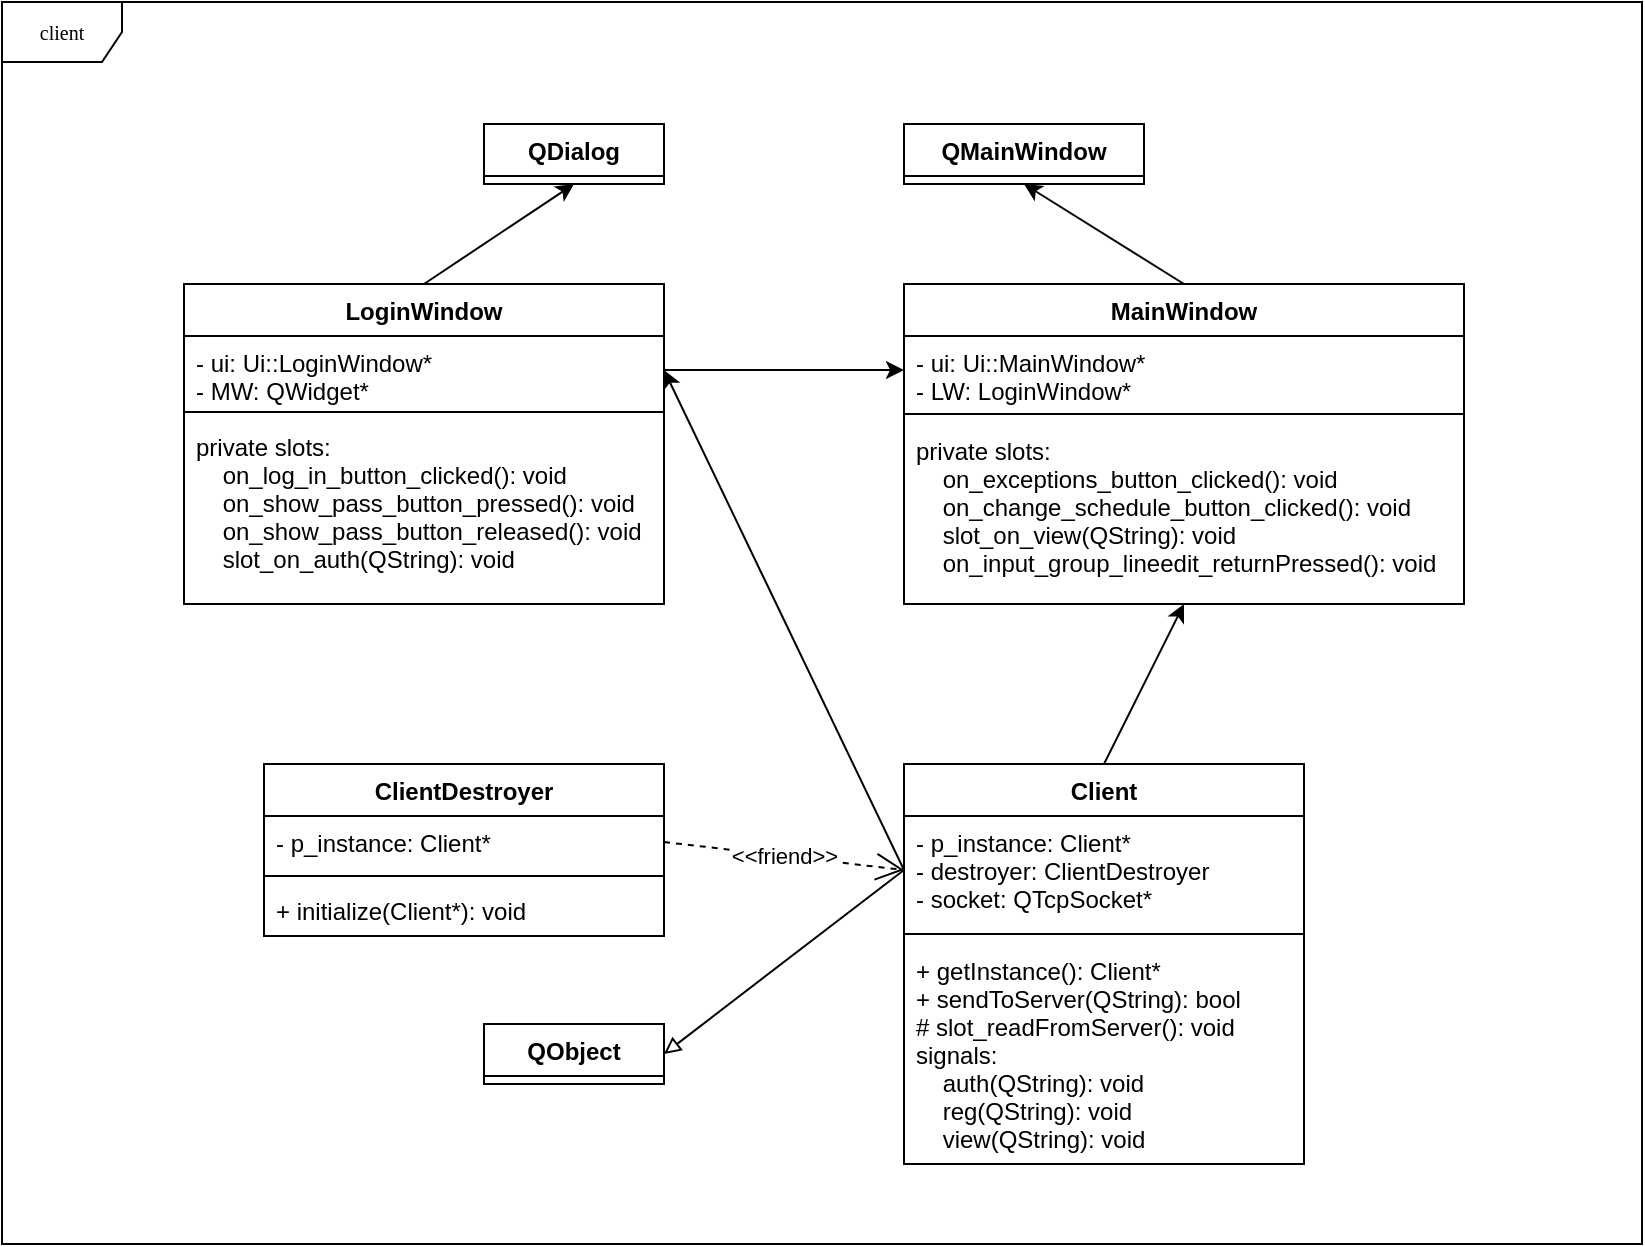<mxfile version="20.8.16" type="device"><diagram name="Page-1" id="c4acf3e9-155e-7222-9cf6-157b1a14988f"><mxGraphModel dx="463" dy="836" grid="1" gridSize="10" guides="1" tooltips="1" connect="1" arrows="1" fold="1" page="1" pageScale="1" pageWidth="850" pageHeight="1100" background="none" math="0" shadow="0"><root><mxCell id="0"/><mxCell id="1" parent="0"/><mxCell id="17acba5748e5396b-1" value="client" style="shape=umlFrame;whiteSpace=wrap;html=1;rounded=0;shadow=0;comic=0;labelBackgroundColor=none;strokeWidth=1;fontFamily=Verdana;fontSize=10;align=center;" parent="1" vertex="1"><mxGeometry x="869" y="19" width="820" height="621" as="geometry"/></mxCell><mxCell id="vYdNc_PE8MDjh0I0QIps-7" value="LoginWindow" style="swimlane;fontStyle=1;align=center;verticalAlign=top;childLayout=stackLayout;horizontal=1;startSize=26;horizontalStack=0;resizeParent=1;resizeParentMax=0;resizeLast=0;collapsible=1;marginBottom=0;" parent="1" vertex="1"><mxGeometry x="960" y="160" width="240" height="160" as="geometry"/></mxCell><mxCell id="vYdNc_PE8MDjh0I0QIps-8" value="- ui: Ui::LoginWindow*&#10;- MW: QWidget*" style="text;strokeColor=none;fillColor=none;align=left;verticalAlign=top;spacingLeft=4;spacingRight=4;overflow=hidden;rotatable=0;points=[[0,0.5],[1,0.5]];portConstraint=eastwest;" parent="vYdNc_PE8MDjh0I0QIps-7" vertex="1"><mxGeometry y="26" width="240" height="34" as="geometry"/></mxCell><mxCell id="vYdNc_PE8MDjh0I0QIps-9" value="" style="line;strokeWidth=1;fillColor=none;align=left;verticalAlign=middle;spacingTop=-1;spacingLeft=3;spacingRight=3;rotatable=0;labelPosition=right;points=[];portConstraint=eastwest;strokeColor=inherit;" parent="vYdNc_PE8MDjh0I0QIps-7" vertex="1"><mxGeometry y="60" width="240" height="8" as="geometry"/></mxCell><mxCell id="vYdNc_PE8MDjh0I0QIps-10" value="private slots:&#10;    on_log_in_button_clicked(): void&#10;    on_show_pass_button_pressed(): void&#10;    on_show_pass_button_released(): void&#10;    slot_on_auth(QString): void" style="text;strokeColor=none;fillColor=none;align=left;verticalAlign=top;spacingLeft=4;spacingRight=4;overflow=hidden;rotatable=0;points=[[0,0.5],[1,0.5]];portConstraint=eastwest;" parent="vYdNc_PE8MDjh0I0QIps-7" vertex="1"><mxGeometry y="68" width="240" height="92" as="geometry"/></mxCell><mxCell id="vYdNc_PE8MDjh0I0QIps-11" value="ClientDestroyer" style="swimlane;fontStyle=1;align=center;verticalAlign=top;childLayout=stackLayout;horizontal=1;startSize=26;horizontalStack=0;resizeParent=1;resizeParentMax=0;resizeLast=0;collapsible=1;marginBottom=0;" parent="1" vertex="1"><mxGeometry x="1000" y="400" width="200" height="86" as="geometry"/></mxCell><mxCell id="vYdNc_PE8MDjh0I0QIps-12" value="- p_instance: Client*" style="text;strokeColor=none;fillColor=none;align=left;verticalAlign=top;spacingLeft=4;spacingRight=4;overflow=hidden;rotatable=0;points=[[0,0.5],[1,0.5]];portConstraint=eastwest;" parent="vYdNc_PE8MDjh0I0QIps-11" vertex="1"><mxGeometry y="26" width="200" height="26" as="geometry"/></mxCell><mxCell id="vYdNc_PE8MDjh0I0QIps-13" value="" style="line;strokeWidth=1;fillColor=none;align=left;verticalAlign=middle;spacingTop=-1;spacingLeft=3;spacingRight=3;rotatable=0;labelPosition=right;points=[];portConstraint=eastwest;strokeColor=inherit;" parent="vYdNc_PE8MDjh0I0QIps-11" vertex="1"><mxGeometry y="52" width="200" height="8" as="geometry"/></mxCell><mxCell id="vYdNc_PE8MDjh0I0QIps-14" value="+ initialize(Client*): void" style="text;strokeColor=none;fillColor=none;align=left;verticalAlign=top;spacingLeft=4;spacingRight=4;overflow=hidden;rotatable=0;points=[[0,0.5],[1,0.5]];portConstraint=eastwest;" parent="vYdNc_PE8MDjh0I0QIps-11" vertex="1"><mxGeometry y="60" width="200" height="26" as="geometry"/></mxCell><mxCell id="vYdNc_PE8MDjh0I0QIps-15" value="MainWindow" style="swimlane;fontStyle=1;align=center;verticalAlign=top;childLayout=stackLayout;horizontal=1;startSize=26;horizontalStack=0;resizeParent=1;resizeParentMax=0;resizeLast=0;collapsible=1;marginBottom=0;" parent="1" vertex="1"><mxGeometry x="1320" y="160" width="280" height="160" as="geometry"/></mxCell><mxCell id="vYdNc_PE8MDjh0I0QIps-16" value="- ui: Ui::MainWindow*&#10;- LW: LoginWindow*" style="text;strokeColor=none;fillColor=none;align=left;verticalAlign=top;spacingLeft=4;spacingRight=4;overflow=hidden;rotatable=0;points=[[0,0.5],[1,0.5]];portConstraint=eastwest;" parent="vYdNc_PE8MDjh0I0QIps-15" vertex="1"><mxGeometry y="26" width="280" height="34" as="geometry"/></mxCell><mxCell id="vYdNc_PE8MDjh0I0QIps-17" value="" style="line;strokeWidth=1;fillColor=none;align=left;verticalAlign=middle;spacingTop=-1;spacingLeft=3;spacingRight=3;rotatable=0;labelPosition=right;points=[];portConstraint=eastwest;strokeColor=inherit;" parent="vYdNc_PE8MDjh0I0QIps-15" vertex="1"><mxGeometry y="60" width="280" height="10" as="geometry"/></mxCell><mxCell id="vYdNc_PE8MDjh0I0QIps-18" value="private slots:&#10;    on_exceptions_button_clicked(): void&#10;    on_change_schedule_button_clicked(): void&#10;    slot_on_view(QString): void&#10;    on_input_group_lineedit_returnPressed(): void" style="text;strokeColor=none;fillColor=none;align=left;verticalAlign=top;spacingLeft=4;spacingRight=4;overflow=hidden;rotatable=0;points=[[0,0.5],[1,0.5]];portConstraint=eastwest;" parent="vYdNc_PE8MDjh0I0QIps-15" vertex="1"><mxGeometry y="70" width="280" height="90" as="geometry"/></mxCell><mxCell id="vYdNc_PE8MDjh0I0QIps-19" value="Client" style="swimlane;fontStyle=1;align=center;verticalAlign=top;childLayout=stackLayout;horizontal=1;startSize=26;horizontalStack=0;resizeParent=1;resizeParentMax=0;resizeLast=0;collapsible=1;marginBottom=0;" parent="1" vertex="1"><mxGeometry x="1320" y="400" width="200" height="200" as="geometry"><mxRectangle x="600" y="440" width="130" height="30" as="alternateBounds"/></mxGeometry></mxCell><mxCell id="vYdNc_PE8MDjh0I0QIps-20" value="- p_instance: Client*&#10;- destroyer: ClientDestroyer&#10;- socket: QTcpSocket*" style="text;strokeColor=none;fillColor=none;align=left;verticalAlign=top;spacingLeft=4;spacingRight=4;overflow=hidden;rotatable=0;points=[[0,0.5],[1,0.5]];portConstraint=eastwest;" parent="vYdNc_PE8MDjh0I0QIps-19" vertex="1"><mxGeometry y="26" width="200" height="54" as="geometry"/></mxCell><mxCell id="vYdNc_PE8MDjh0I0QIps-21" value="" style="line;strokeWidth=1;fillColor=none;align=left;verticalAlign=middle;spacingTop=-1;spacingLeft=3;spacingRight=3;rotatable=0;labelPosition=right;points=[];portConstraint=eastwest;strokeColor=inherit;" parent="vYdNc_PE8MDjh0I0QIps-19" vertex="1"><mxGeometry y="80" width="200" height="10" as="geometry"/></mxCell><mxCell id="vYdNc_PE8MDjh0I0QIps-22" value="+ getInstance(): Client*&#10;+ sendToServer(QString): bool&#10;# slot_readFromServer(): void&#10;signals:&#10;    auth(QString): void&#10;    reg(QString): void&#10;    view(QString): void" style="text;strokeColor=none;fillColor=none;align=left;verticalAlign=top;spacingLeft=4;spacingRight=4;overflow=hidden;rotatable=0;points=[[0,0.5],[1,0.5]];portConstraint=eastwest;" parent="vYdNc_PE8MDjh0I0QIps-19" vertex="1"><mxGeometry y="90" width="200" height="110" as="geometry"/></mxCell><mxCell id="vYdNc_PE8MDjh0I0QIps-25" value="QObject" style="swimlane;fontStyle=1;align=center;verticalAlign=top;childLayout=stackLayout;horizontal=1;startSize=26;horizontalStack=0;resizeParent=1;resizeParentMax=0;resizeLast=0;collapsible=1;marginBottom=0;" parent="1" vertex="1" collapsed="1"><mxGeometry x="1110" y="530" width="90" height="30" as="geometry"><mxRectangle x="320" y="570" width="200" height="34" as="alternateBounds"/></mxGeometry></mxCell><mxCell id="vYdNc_PE8MDjh0I0QIps-27" value="" style="line;strokeWidth=1;fillColor=none;align=left;verticalAlign=middle;spacingTop=-1;spacingLeft=3;spacingRight=3;rotatable=0;labelPosition=right;points=[];portConstraint=eastwest;strokeColor=inherit;" parent="vYdNc_PE8MDjh0I0QIps-25" vertex="1"><mxGeometry y="26" width="200" height="8" as="geometry"/></mxCell><mxCell id="vYdNc_PE8MDjh0I0QIps-29" value="" style="endArrow=block;html=1;rounded=0;exitX=0;exitY=0.5;exitDx=0;exitDy=0;entryX=1;entryY=0.5;entryDx=0;entryDy=0;endFill=0;" parent="1" source="vYdNc_PE8MDjh0I0QIps-20" target="vYdNc_PE8MDjh0I0QIps-25" edge="1"><mxGeometry width="50" height="50" relative="1" as="geometry"><mxPoint x="1202" y="570" as="sourcePoint"/><mxPoint x="1252" y="520" as="targetPoint"/></mxGeometry></mxCell><mxCell id="vYdNc_PE8MDjh0I0QIps-31" value="&amp;lt;&amp;lt;friend&amp;gt;&amp;gt;" style="endArrow=open;endSize=12;dashed=1;html=1;rounded=0;entryX=0;entryY=0.5;entryDx=0;entryDy=0;exitX=1;exitY=0.5;exitDx=0;exitDy=0;" parent="1" source="vYdNc_PE8MDjh0I0QIps-12" target="vYdNc_PE8MDjh0I0QIps-20" edge="1"><mxGeometry width="160" relative="1" as="geometry"><mxPoint x="1172" y="280" as="sourcePoint"/><mxPoint x="1262" y="480" as="targetPoint"/></mxGeometry></mxCell><mxCell id="RsKTTSl-WGbqtw-oYjN--1" value="QDialog" style="swimlane;fontStyle=1;align=center;verticalAlign=top;childLayout=stackLayout;horizontal=1;startSize=26;horizontalStack=0;resizeParent=1;resizeParentMax=0;resizeLast=0;collapsible=1;marginBottom=0;" vertex="1" collapsed="1" parent="1"><mxGeometry x="1110" y="80" width="90" height="30" as="geometry"><mxRectangle x="320" y="570" width="200" height="34" as="alternateBounds"/></mxGeometry></mxCell><mxCell id="RsKTTSl-WGbqtw-oYjN--2" value="" style="line;strokeWidth=1;fillColor=none;align=left;verticalAlign=middle;spacingTop=-1;spacingLeft=3;spacingRight=3;rotatable=0;labelPosition=right;points=[];portConstraint=eastwest;strokeColor=inherit;" vertex="1" parent="RsKTTSl-WGbqtw-oYjN--1"><mxGeometry y="26" width="200" height="8" as="geometry"/></mxCell><mxCell id="RsKTTSl-WGbqtw-oYjN--3" value="" style="endArrow=classic;html=1;rounded=0;exitX=0.5;exitY=0;exitDx=0;exitDy=0;entryX=0.5;entryY=1;entryDx=0;entryDy=0;" edge="1" parent="1" source="vYdNc_PE8MDjh0I0QIps-7" target="RsKTTSl-WGbqtw-oYjN--1"><mxGeometry width="50" height="50" relative="1" as="geometry"><mxPoint x="1220" y="350" as="sourcePoint"/><mxPoint x="1270" y="300" as="targetPoint"/></mxGeometry></mxCell><mxCell id="RsKTTSl-WGbqtw-oYjN--4" value="QMainWindow" style="swimlane;fontStyle=1;align=center;verticalAlign=top;childLayout=stackLayout;horizontal=1;startSize=26;horizontalStack=0;resizeParent=1;resizeParentMax=0;resizeLast=0;collapsible=1;marginBottom=0;" vertex="1" collapsed="1" parent="1"><mxGeometry x="1320" y="80" width="120" height="30" as="geometry"><mxRectangle x="320" y="570" width="200" height="34" as="alternateBounds"/></mxGeometry></mxCell><mxCell id="RsKTTSl-WGbqtw-oYjN--5" value="" style="line;strokeWidth=1;fillColor=none;align=left;verticalAlign=middle;spacingTop=-1;spacingLeft=3;spacingRight=3;rotatable=0;labelPosition=right;points=[];portConstraint=eastwest;strokeColor=inherit;" vertex="1" parent="RsKTTSl-WGbqtw-oYjN--4"><mxGeometry y="26" width="200" height="8" as="geometry"/></mxCell><mxCell id="RsKTTSl-WGbqtw-oYjN--7" value="" style="endArrow=classic;html=1;rounded=0;exitX=0.5;exitY=0;exitDx=0;exitDy=0;entryX=0.5;entryY=1;entryDx=0;entryDy=0;" edge="1" parent="1" source="vYdNc_PE8MDjh0I0QIps-15" target="RsKTTSl-WGbqtw-oYjN--4"><mxGeometry width="50" height="50" relative="1" as="geometry"><mxPoint x="1090" y="170" as="sourcePoint"/><mxPoint x="1165" y="120" as="targetPoint"/></mxGeometry></mxCell><mxCell id="RsKTTSl-WGbqtw-oYjN--8" value="" style="endArrow=classic;html=1;rounded=0;exitX=0;exitY=0.5;exitDx=0;exitDy=0;entryX=1;entryY=0.5;entryDx=0;entryDy=0;" edge="1" parent="1" source="vYdNc_PE8MDjh0I0QIps-20" target="vYdNc_PE8MDjh0I0QIps-8"><mxGeometry width="50" height="50" relative="1" as="geometry"><mxPoint x="1220" y="350" as="sourcePoint"/><mxPoint x="1270" y="300" as="targetPoint"/></mxGeometry></mxCell><mxCell id="RsKTTSl-WGbqtw-oYjN--9" value="" style="endArrow=classic;html=1;rounded=0;exitX=0.5;exitY=0;exitDx=0;exitDy=0;entryX=0.5;entryY=1;entryDx=0;entryDy=0;" edge="1" parent="1" source="vYdNc_PE8MDjh0I0QIps-19" target="vYdNc_PE8MDjh0I0QIps-15"><mxGeometry width="50" height="50" relative="1" as="geometry"><mxPoint x="1220" y="350" as="sourcePoint"/><mxPoint x="1270" y="300" as="targetPoint"/></mxGeometry></mxCell><mxCell id="RsKTTSl-WGbqtw-oYjN--10" value="" style="endArrow=classic;html=1;rounded=0;exitX=1;exitY=0.5;exitDx=0;exitDy=0;entryX=0;entryY=0.5;entryDx=0;entryDy=0;" edge="1" parent="1" source="vYdNc_PE8MDjh0I0QIps-8" target="vYdNc_PE8MDjh0I0QIps-16"><mxGeometry width="50" height="50" relative="1" as="geometry"><mxPoint x="1330" y="463" as="sourcePoint"/><mxPoint x="1210" y="213" as="targetPoint"/></mxGeometry></mxCell></root></mxGraphModel></diagram></mxfile>